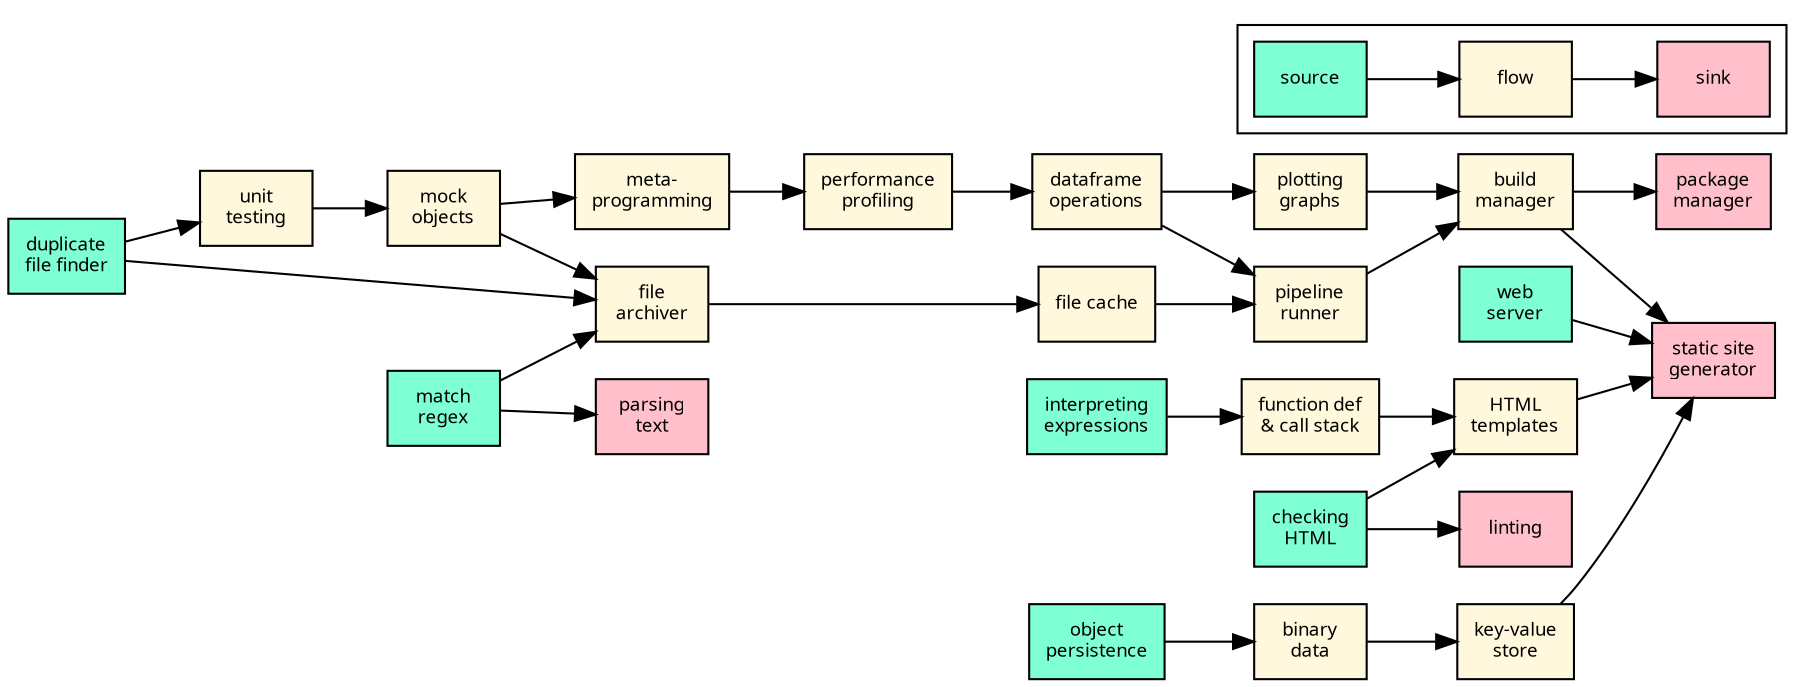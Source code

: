 digraph syllabus {
  node [fontname = Verdana, fontsize = 9, shape = box, style = filled];
  rankdir = RL;
  edge [dir = "back"];

  subgraph syllabus {
    archive [label = "file\narchiver", fillcolor = cornsilk];
    binary [label = "binary\ndata", fillcolor = cornsilk];
    build [label = "build\nmanager", fillcolor = cornsilk];
    cache [label = "file cache", fillcolor = cornsilk];
    check [label = "checking\nHTML", fillcolor = aquamarine];
    db [label = "key-value\nstore", fillcolor = cornsilk];
    df [label = "dataframe\noperations", fillcolor = cornsilk];
    dup [label = "duplicate\nfile finder", fillcolor = aquamarine];
    func [label = "function def\n& call stack", fillcolor = cornsilk];
    interp [label = "interpreting\nexpressions", fillcolor = aquamarine];
    lint [label = "linting", fillcolor = pink];
    meta [label = "meta-\nprogramming", fillcolor = cornsilk];
    mock [label = "mock\nobjects", fillcolor = cornsilk];
    pack [label = "package\nmanager", fillcolor = pink];
    parse [label = "parsing\ntext", fillcolor = pink];
    perf [label = "performance\nprofiling", fillcolor = cornsilk];
    persist [label = "object\npersistence", fillcolor = aquamarine];
    pipe [label = "pipeline\nrunner", fillcolor = cornsilk];
    plot [label = "plotting\ngraphs", fillcolor = cornsilk];
    re [label = "match\nregex", fillcolor = aquamarine];
    server [label = "web\nserver", fillcolor = aquamarine];
    ssg [label = "static site\ngenerator", fillcolor = pink];
    template [label = "HTML\ntemplates", fillcolor = cornsilk];
    test [label = "unit\ntesting", fillcolor = cornsilk];

    archive -> {dup, mock, re};
    binary -> {persist};
    build -> {pipe, plot};
    cache -> {archive};
    db -> {binary};
    df -> {perf};
    func -> {interp};
    lint -> {check};
    meta -> {mock};
    mock -> {test};
    pack -> {build};
    parse -> {re};
    perf -> {meta};
    pipe -> {cache, df};
    plot -> {df};
    ssg -> {build, db, server, template}
    template -> {check, func};
    test -> {dup};
  }

  subgraph cluster_legend {
    source [label = "source", fillcolor = aquamarine];
    flow [label = "flow", fillcolor = cornsilk];
    sink [label = "sink", fillcolor = pink];
    sink -> flow -> source;
  }
}

